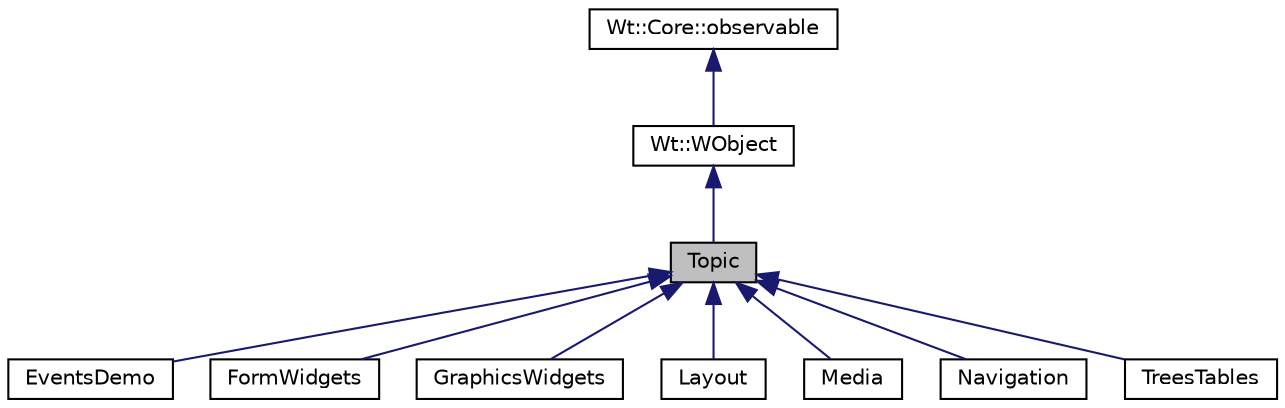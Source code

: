 digraph "Topic"
{
 // LATEX_PDF_SIZE
  edge [fontname="Helvetica",fontsize="10",labelfontname="Helvetica",labelfontsize="10"];
  node [fontname="Helvetica",fontsize="10",shape=record];
  Node1 [label="Topic",height=0.2,width=0.4,color="black", fillcolor="grey75", style="filled", fontcolor="black",tooltip=" "];
  Node2 -> Node1 [dir="back",color="midnightblue",fontsize="10",style="solid"];
  Node2 [label="Wt::WObject",height=0.2,width=0.4,color="black", fillcolor="white", style="filled",URL="$classWt_1_1WObject.html",tooltip="A base class for objects that participate in the signal/slot system."];
  Node3 -> Node2 [dir="back",color="midnightblue",fontsize="10",style="solid"];
  Node3 [label="Wt::Core::observable",height=0.2,width=0.4,color="black", fillcolor="white", style="filled",URL="$classWt_1_1Core_1_1observable.html",tooltip="A base class for objects whose life-time can be tracked."];
  Node1 -> Node4 [dir="back",color="midnightblue",fontsize="10",style="solid"];
  Node4 [label="EventsDemo",height=0.2,width=0.4,color="black", fillcolor="white", style="filled",URL="$classEventsDemo.html",tooltip=" "];
  Node1 -> Node5 [dir="back",color="midnightblue",fontsize="10",style="solid"];
  Node5 [label="FormWidgets",height=0.2,width=0.4,color="black", fillcolor="white", style="filled",URL="$classFormWidgets.html",tooltip=" "];
  Node1 -> Node6 [dir="back",color="midnightblue",fontsize="10",style="solid"];
  Node6 [label="GraphicsWidgets",height=0.2,width=0.4,color="black", fillcolor="white", style="filled",URL="$classGraphicsWidgets.html",tooltip=" "];
  Node1 -> Node7 [dir="back",color="midnightblue",fontsize="10",style="solid"];
  Node7 [label="Layout",height=0.2,width=0.4,color="black", fillcolor="white", style="filled",URL="$classLayout.html",tooltip=" "];
  Node1 -> Node8 [dir="back",color="midnightblue",fontsize="10",style="solid"];
  Node8 [label="Media",height=0.2,width=0.4,color="black", fillcolor="white", style="filled",URL="$classMedia.html",tooltip=" "];
  Node1 -> Node9 [dir="back",color="midnightblue",fontsize="10",style="solid"];
  Node9 [label="Navigation",height=0.2,width=0.4,color="black", fillcolor="white", style="filled",URL="$classNavigation.html",tooltip=" "];
  Node1 -> Node10 [dir="back",color="midnightblue",fontsize="10",style="solid"];
  Node10 [label="TreesTables",height=0.2,width=0.4,color="black", fillcolor="white", style="filled",URL="$classTreesTables.html",tooltip=" "];
}
